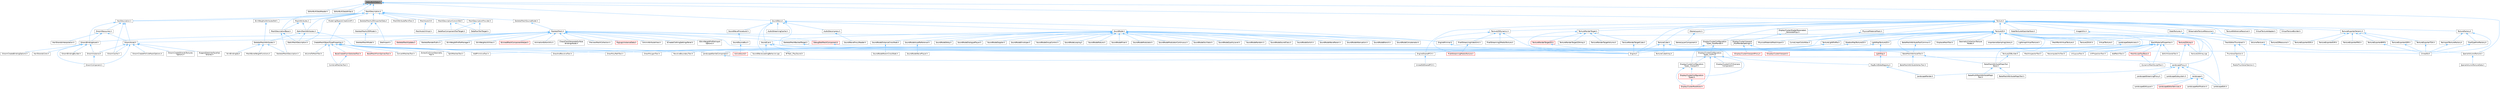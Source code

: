 digraph "EditorBulkData.h"
{
 // INTERACTIVE_SVG=YES
 // LATEX_PDF_SIZE
  bgcolor="transparent";
  edge [fontname=Helvetica,fontsize=10,labelfontname=Helvetica,labelfontsize=10];
  node [fontname=Helvetica,fontsize=10,shape=box,height=0.2,width=0.4];
  Node1 [id="Node000001",label="EditorBulkData.h",height=0.2,width=0.4,color="gray40", fillcolor="grey60", style="filled", fontcolor="black",tooltip=" "];
  Node1 -> Node2 [id="edge1_Node000001_Node000002",dir="back",color="steelblue1",style="solid",tooltip=" "];
  Node2 [id="Node000002",label="EditorBulkDataReader.h",height=0.2,width=0.4,color="grey40", fillcolor="white", style="filled",URL="$d0/d95/EditorBulkDataReader_8h.html",tooltip=" "];
  Node1 -> Node3 [id="edge2_Node000001_Node000003",dir="back",color="steelblue1",style="solid",tooltip=" "];
  Node3 [id="Node000003",label="EditorBulkDataWriter.h",height=0.2,width=0.4,color="grey40", fillcolor="white", style="filled",URL="$de/ddd/EditorBulkDataWriter_8h.html",tooltip=" "];
  Node1 -> Node4 [id="edge3_Node000001_Node000004",dir="back",color="steelblue1",style="solid",tooltip=" "];
  Node4 [id="Node000004",label="HairDescription.h",height=0.2,width=0.4,color="grey40", fillcolor="white", style="filled",URL="$df/d27/HairDescription_8h.html",tooltip=" "];
  Node4 -> Node5 [id="edge4_Node000004_Node000005",dir="back",color="steelblue1",style="solid",tooltip=" "];
  Node5 [id="Node000005",label="GroomAsset.h",height=0.2,width=0.4,color="grey40", fillcolor="white", style="filled",URL="$d8/df1/GroomAsset_8h.html",tooltip=" "];
  Node5 -> Node6 [id="edge5_Node000005_Node000006",dir="back",color="steelblue1",style="solid",tooltip=" "];
  Node6 [id="Node000006",label="GroomCache.h",height=0.2,width=0.4,color="grey40", fillcolor="white", style="filled",URL="$d7/d6e/GroomCache_8h.html",tooltip=" "];
  Node5 -> Node7 [id="edge6_Node000005_Node000007",dir="back",color="steelblue1",style="solid",tooltip=" "];
  Node7 [id="Node000007",label="GroomComponent.h",height=0.2,width=0.4,color="grey40", fillcolor="white", style="filled",URL="$de/d2e/GroomComponent_8h.html",tooltip=" "];
  Node5 -> Node8 [id="edge7_Node000005_Node000008",dir="back",color="steelblue1",style="solid",tooltip=" "];
  Node8 [id="Node000008",label="GroomCreateFollicleMaskOptions.h",height=0.2,width=0.4,color="grey40", fillcolor="white", style="filled",URL="$d7/d8b/GroomCreateFollicleMaskOptions_8h.html",tooltip=" "];
  Node5 -> Node9 [id="edge8_Node000005_Node000009",dir="back",color="steelblue1",style="solid",tooltip=" "];
  Node9 [id="Node000009",label="GroomCreateStrandsTextures\lOptions.h",height=0.2,width=0.4,color="grey40", fillcolor="white", style="filled",URL="$da/dfc/GroomCreateStrandsTexturesOptions_8h.html",tooltip=" "];
  Node5 -> Node10 [id="edge9_Node000005_Node000010",dir="back",color="steelblue1",style="solid",tooltip=" "];
  Node10 [id="Node000010",label="GroomInstance.h",height=0.2,width=0.4,color="grey40", fillcolor="white", style="filled",URL="$dd/d47/GroomInstance_8h.html",tooltip=" "];
  Node10 -> Node7 [id="edge10_Node000010_Node000007",dir="back",color="steelblue1",style="solid",tooltip=" "];
  Node5 -> Node11 [id="edge11_Node000005_Node000011",dir="back",color="steelblue1",style="solid",tooltip=" "];
  Node11 [id="Node000011",label="NiagaraDataInterfaceHair\lStrands.h",height=0.2,width=0.4,color="grey40", fillcolor="white", style="filled",URL="$da/dd2/NiagaraDataInterfaceHairStrands_8h.html",tooltip=" "];
  Node4 -> Node12 [id="edge12_Node000004_Node000012",dir="back",color="steelblue1",style="solid",tooltip=" "];
  Node12 [id="Node000012",label="GroomBindingAsset.h",height=0.2,width=0.4,color="grey40", fillcolor="white", style="filled",URL="$de/d26/GroomBindingAsset_8h.html",tooltip=" "];
  Node12 -> Node13 [id="edge13_Node000012_Node000013",dir="back",color="steelblue1",style="solid",tooltip=" "];
  Node13 [id="Node000013",label="GroomBindingBuilder.h",height=0.2,width=0.4,color="grey40", fillcolor="white", style="filled",URL="$d2/d2f/GroomBindingBuilder_8h.html",tooltip=" "];
  Node12 -> Node7 [id="edge14_Node000012_Node000007",dir="back",color="steelblue1",style="solid",tooltip=" "];
  Node12 -> Node14 [id="edge15_Node000012_Node000014",dir="back",color="steelblue1",style="solid",tooltip=" "];
  Node14 [id="Node000014",label="GroomCreateBindingOptions.h",height=0.2,width=0.4,color="grey40", fillcolor="white", style="filled",URL="$d5/dba/GroomCreateBindingOptions_8h.html",tooltip=" "];
  Node12 -> Node10 [id="edge16_Node000012_Node000010",dir="back",color="steelblue1",style="solid",tooltip=" "];
  Node12 -> Node15 [id="edge17_Node000012_Node000015",dir="back",color="steelblue1",style="solid",tooltip=" "];
  Node15 [id="Node000015",label="HairStrandsCore.h",height=0.2,width=0.4,color="grey40", fillcolor="white", style="filled",URL="$d7/def/HairStrandsCore_8h.html",tooltip=" "];
  Node4 -> Node6 [id="edge18_Node000004_Node000006",dir="back",color="steelblue1",style="solid",tooltip=" "];
  Node4 -> Node16 [id="edge19_Node000004_Node000016",dir="back",color="steelblue1",style="solid",tooltip=" "];
  Node16 [id="Node000016",label="GroomResources.h",height=0.2,width=0.4,color="grey40", fillcolor="white", style="filled",URL="$d0/d70/GroomResources_8h.html",tooltip=" "];
  Node16 -> Node5 [id="edge20_Node000016_Node000005",dir="back",color="steelblue1",style="solid",tooltip=" "];
  Node16 -> Node12 [id="edge21_Node000016_Node000012",dir="back",color="steelblue1",style="solid",tooltip=" "];
  Node16 -> Node17 [id="edge22_Node000016_Node000017",dir="back",color="steelblue1",style="solid",tooltip=" "];
  Node17 [id="Node000017",label="HairStrandsInterpolation.h",height=0.2,width=0.4,color="grey40", fillcolor="white", style="filled",URL="$de/dab/HairStrandsInterpolation_8h.html",tooltip=" "];
  Node1 -> Node18 [id="edge23_Node000001_Node000018",dir="back",color="steelblue1",style="solid",tooltip=" "];
  Node18 [id="Node000018",label="MeshDescription.h",height=0.2,width=0.4,color="grey40", fillcolor="white", style="filled",URL="$d5/d91/MeshDescription_8h.html",tooltip=" "];
  Node18 -> Node4 [id="edge24_Node000018_Node000004",dir="back",color="steelblue1",style="solid",tooltip=" "];
  Node18 -> Node19 [id="edge25_Node000018_Node000019",dir="back",color="steelblue1",style="solid",tooltip=" "];
  Node19 [id="Node000019",label="MeshAttributePaintTool.h",height=0.2,width=0.4,color="grey40", fillcolor="white", style="filled",URL="$d3/d29/MeshAttributePaintTool_8h.html",tooltip=" "];
  Node18 -> Node20 [id="edge26_Node000018_Node000020",dir="back",color="steelblue1",style="solid",tooltip=" "];
  Node20 [id="Node000020",label="MeshAttributes.h",height=0.2,width=0.4,color="grey40", fillcolor="white", style="filled",URL="$d8/d64/MeshAttributes_8h.html",tooltip=" "];
  Node20 -> Node21 [id="edge27_Node000020_Node000021",dir="back",color="steelblue1",style="solid",tooltip=" "];
  Node21 [id="Node000021",label="MeshDescriptionBase.h",height=0.2,width=0.4,color="grey40", fillcolor="white", style="filled",URL="$d3/d3c/MeshDescriptionBase_8h.html",tooltip=" "];
  Node21 -> Node22 [id="edge28_Node000021_Node000022",dir="back",color="steelblue1",style="solid",tooltip=" "];
  Node22 [id="Node000022",label="SkeletalMeshDescription.h",height=0.2,width=0.4,color="grey40", fillcolor="white", style="filled",URL="$d3/d6a/SkeletalMeshDescription_8h.html",tooltip=" "];
  Node21 -> Node23 [id="edge29_Node000021_Node000023",dir="back",color="steelblue1",style="solid",tooltip=" "];
  Node23 [id="Node000023",label="StaticMeshDescription.h",height=0.2,width=0.4,color="grey40", fillcolor="white", style="filled",URL="$d5/d71/StaticMeshDescription_8h.html",tooltip=" "];
  Node20 -> Node24 [id="edge30_Node000020_Node000024",dir="back",color="steelblue1",style="solid",tooltip=" "];
  Node24 [id="Node000024",label="StaticMeshAttributes.h",height=0.2,width=0.4,color="grey40", fillcolor="white", style="filled",URL="$dd/db4/StaticMeshAttributes_8h.html",tooltip=" "];
  Node24 -> Node25 [id="edge31_Node000024_Node000025",dir="back",color="steelblue1",style="solid",tooltip=" "];
  Node25 [id="Node000025",label="LandscapeNaniteComponent.h",height=0.2,width=0.4,color="grey40", fillcolor="white", style="filled",URL="$d0/de5/LandscapeNaniteComponent_8h.html",tooltip=" "];
  Node25 -> Node26 [id="edge32_Node000025_Node000026",dir="back",color="steelblue1",style="solid",tooltip=" "];
  Node26 [id="Node000026",label="LandscapeProxy.h",height=0.2,width=0.4,color="grey40", fillcolor="white", style="filled",URL="$db/dae/LandscapeProxy_8h.html",tooltip=" "];
  Node26 -> Node27 [id="edge33_Node000026_Node000027",dir="back",color="steelblue1",style="solid",tooltip=" "];
  Node27 [id="Node000027",label="Landscape.h",height=0.2,width=0.4,color="grey40", fillcolor="white", style="filled",URL="$d5/dd6/Landscape_8h.html",tooltip=" "];
  Node27 -> Node28 [id="edge34_Node000027_Node000028",dir="back",color="steelblue1",style="solid",tooltip=" "];
  Node28 [id="Node000028",label="LandscapeEdit.h",height=0.2,width=0.4,color="grey40", fillcolor="white", style="filled",URL="$df/d61/LandscapeEdit_8h.html",tooltip=" "];
  Node27 -> Node29 [id="edge35_Node000027_Node000029",dir="back",color="steelblue1",style="solid",tooltip=" "];
  Node29 [id="Node000029",label="LandscapeEditLayer.h",height=0.2,width=0.4,color="grey40", fillcolor="white", style="filled",URL="$d2/d34/LandscapeEditLayer_8h.html",tooltip=" "];
  Node27 -> Node30 [id="edge36_Node000027_Node000030",dir="back",color="steelblue1",style="solid",tooltip=" "];
  Node30 [id="Node000030",label="LandscapeEditorServices.h",height=0.2,width=0.4,color="red", fillcolor="#FFF0F0", style="filled",URL="$d0/de9/LandscapeEditorServices_8h.html",tooltip=" "];
  Node27 -> Node32 [id="edge37_Node000027_Node000032",dir="back",color="steelblue1",style="solid",tooltip=" "];
  Node32 [id="Node000032",label="LandscapeNotification.h",height=0.2,width=0.4,color="grey40", fillcolor="white", style="filled",URL="$d7/de3/LandscapeNotification_8h.html",tooltip=" "];
  Node26 -> Node28 [id="edge38_Node000026_Node000028",dir="back",color="steelblue1",style="solid",tooltip=" "];
  Node26 -> Node33 [id="edge39_Node000026_Node000033",dir="back",color="steelblue1",style="solid",tooltip=" "];
  Node33 [id="Node000033",label="LandscapeRender.h",height=0.2,width=0.4,color="grey40", fillcolor="white", style="filled",URL="$df/d67/LandscapeRender_8h.html",tooltip=" "];
  Node26 -> Node34 [id="edge40_Node000026_Node000034",dir="back",color="steelblue1",style="solid",tooltip=" "];
  Node34 [id="Node000034",label="LandscapeStreamingProxy.h",height=0.2,width=0.4,color="grey40", fillcolor="white", style="filled",URL="$de/d5a/LandscapeStreamingProxy_8h.html",tooltip=" "];
  Node26 -> Node35 [id="edge41_Node000026_Node000035",dir="back",color="steelblue1",style="solid",tooltip=" "];
  Node35 [id="Node000035",label="LandscapeSubsystem.h",height=0.2,width=0.4,color="grey40", fillcolor="white", style="filled",URL="$d7/ddd/LandscapeSubsystem_8h.html",tooltip=" "];
  Node24 -> Node36 [id="edge42_Node000024_Node000036",dir="back",color="steelblue1",style="solid",tooltip=" "];
  Node36 [id="Node000036",label="SkeletalMeshAttributes.h",height=0.2,width=0.4,color="grey40", fillcolor="white", style="filled",URL="$df/d3f/SkeletalMeshAttributes_8h.html",tooltip=" "];
  Node36 -> Node37 [id="edge43_Node000036_Node000037",dir="back",color="steelblue1",style="solid",tooltip=" "];
  Node37 [id="Node000037",label="MeshBoneWeightFunctions.h",height=0.2,width=0.4,color="grey40", fillcolor="white", style="filled",URL="$db/df8/MeshBoneWeightFunctions_8h.html",tooltip=" "];
  Node36 -> Node22 [id="edge44_Node000036_Node000022",dir="back",color="steelblue1",style="solid",tooltip=" "];
  Node36 -> Node38 [id="edge45_Node000036_Node000038",dir="back",color="steelblue1",style="solid",tooltip=" "];
  Node38 [id="Node000038",label="SkinBindingOp.h",height=0.2,width=0.4,color="grey40", fillcolor="white", style="filled",URL="$d0/df0/SkinBindingOp_8h.html",tooltip=" "];
  Node24 -> Node23 [id="edge46_Node000024_Node000023",dir="back",color="steelblue1",style="solid",tooltip=" "];
  Node18 -> Node39 [id="edge47_Node000018_Node000039",dir="back",color="steelblue1",style="solid",tooltip=" "];
  Node39 [id="Node000039",label="MeshAutoUV.h",height=0.2,width=0.4,color="grey40", fillcolor="white", style="filled",URL="$d4/db4/MeshAutoUV_8h.html",tooltip=" "];
  Node39 -> Node40 [id="edge48_Node000039_Node000040",dir="back",color="steelblue1",style="solid",tooltip=" "];
  Node40 [id="Node000040",label="MeshAutoUVImpl.h",height=0.2,width=0.4,color="grey40", fillcolor="white", style="filled",URL="$d2/ddc/MeshAutoUVImpl_8h.html",tooltip=" "];
  Node18 -> Node21 [id="edge49_Node000018_Node000021",dir="back",color="steelblue1",style="solid",tooltip=" "];
  Node18 -> Node41 [id="edge50_Node000018_Node000041",dir="back",color="steelblue1",style="solid",tooltip=" "];
  Node41 [id="Node000041",label="MeshDescriptionCommitter.h",height=0.2,width=0.4,color="grey40", fillcolor="white", style="filled",URL="$d0/dae/MeshDescriptionCommitter_8h.html",tooltip=" "];
  Node41 -> Node42 [id="edge51_Node000041_Node000042",dir="back",color="steelblue1",style="solid",tooltip=" "];
  Node42 [id="Node000042",label="DataflowComponentToolTarget.h",height=0.2,width=0.4,color="grey40", fillcolor="white", style="filled",URL="$d4/de8/DataflowComponentToolTarget_8h.html",tooltip=" "];
  Node41 -> Node43 [id="edge52_Node000041_Node000043",dir="back",color="steelblue1",style="solid",tooltip=" "];
  Node43 [id="Node000043",label="DataflowToolTarget.h",height=0.2,width=0.4,color="grey40", fillcolor="white", style="filled",URL="$d3/dd6/DataflowToolTarget_8h.html",tooltip=" "];
  Node18 -> Node44 [id="edge53_Node000018_Node000044",dir="back",color="steelblue1",style="solid",tooltip=" "];
  Node44 [id="Node000044",label="MeshDescriptionProvider.h",height=0.2,width=0.4,color="grey40", fillcolor="white", style="filled",URL="$da/db2/MeshDescriptionProvider_8h.html",tooltip=" "];
  Node44 -> Node42 [id="edge54_Node000044_Node000042",dir="back",color="steelblue1",style="solid",tooltip=" "];
  Node44 -> Node43 [id="edge55_Node000044_Node000043",dir="back",color="steelblue1",style="solid",tooltip=" "];
  Node18 -> Node45 [id="edge56_Node000018_Node000045",dir="back",color="steelblue1",style="solid",tooltip=" "];
  Node45 [id="Node000045",label="ModelingObjectsCreationAPI.h",height=0.2,width=0.4,color="grey40", fillcolor="white", style="filled",URL="$df/d4c/ModelingObjectsCreationAPI_8h.html",tooltip=" "];
  Node45 -> Node46 [id="edge57_Node000045_Node000046",dir="back",color="steelblue1",style="solid",tooltip=" "];
  Node46 [id="Node000046",label="CreateMeshObjectTypeProperties.h",height=0.2,width=0.4,color="grey40", fillcolor="white", style="filled",URL="$d9/d04/CreateMeshObjectTypeProperties_8h.html",tooltip=" "];
  Node46 -> Node47 [id="edge58_Node000046_Node000047",dir="back",color="steelblue1",style="solid",tooltip=" "];
  Node47 [id="Node000047",label="AddPrimitiveTool.h",height=0.2,width=0.4,color="grey40", fillcolor="white", style="filled",URL="$d5/dbf/AddPrimitiveTool_8h.html",tooltip=" "];
  Node46 -> Node48 [id="edge59_Node000046_Node000048",dir="back",color="steelblue1",style="solid",tooltip=" "];
  Node48 [id="Node000048",label="BaseCreateFromSelectedTool.h",height=0.2,width=0.4,color="red", fillcolor="#FFF0F0", style="filled",URL="$de/dc7/BaseCreateFromSelectedTool_8h.html",tooltip=" "];
  Node48 -> Node54 [id="edge60_Node000048_Node000054",dir="back",color="steelblue1",style="solid",tooltip=" "];
  Node54 [id="Node000054",label="CombineMeshesTool.h",height=0.2,width=0.4,color="grey40", fillcolor="white", style="filled",URL="$dd/da3/CombineMeshesTool_8h.html",tooltip=" "];
  Node46 -> Node57 [id="edge61_Node000046_Node000057",dir="back",color="steelblue1",style="solid",tooltip=" "];
  Node57 [id="Node000057",label="BaseMeshFromSplinesTool.h",height=0.2,width=0.4,color="red", fillcolor="#FFF0F0", style="filled",URL="$da/d31/BaseMeshFromSplinesTool_8h.html",tooltip=" "];
  Node46 -> Node54 [id="edge62_Node000046_Node000054",dir="back",color="steelblue1",style="solid",tooltip=" "];
  Node46 -> Node60 [id="edge63_Node000046_Node000060",dir="back",color="steelblue1",style="solid",tooltip=" "];
  Node60 [id="Node000060",label="ConvertMeshesTool.h",height=0.2,width=0.4,color="grey40", fillcolor="white", style="filled",URL="$dc/d47/ConvertMeshesTool_8h.html",tooltip=" "];
  Node46 -> Node61 [id="edge64_Node000046_Node000061",dir="back",color="steelblue1",style="solid",tooltip=" "];
  Node61 [id="Node000061",label="DrawAndRevolveTool.h",height=0.2,width=0.4,color="grey40", fillcolor="white", style="filled",URL="$d8/d06/DrawAndRevolveTool_8h.html",tooltip=" "];
  Node46 -> Node62 [id="edge65_Node000046_Node000062",dir="back",color="steelblue1",style="solid",tooltip=" "];
  Node62 [id="Node000062",label="DrawPolyPathTool.h",height=0.2,width=0.4,color="grey40", fillcolor="white", style="filled",URL="$dc/d3e/DrawPolyPathTool_8h.html",tooltip=" "];
  Node46 -> Node63 [id="edge66_Node000046_Node000063",dir="back",color="steelblue1",style="solid",tooltip=" "];
  Node63 [id="Node000063",label="DrawPolygonTool.h",height=0.2,width=0.4,color="grey40", fillcolor="white", style="filled",URL="$d0/d15/DrawPolygonTool_8h.html",tooltip=" "];
  Node46 -> Node64 [id="edge67_Node000046_Node000064",dir="back",color="steelblue1",style="solid",tooltip=" "];
  Node64 [id="Node000064",label="ExtractCollisionGeometry\lTool.h",height=0.2,width=0.4,color="grey40", fillcolor="white", style="filled",URL="$d6/dbd/ExtractCollisionGeometryTool_8h.html",tooltip=" "];
  Node46 -> Node65 [id="edge68_Node000046_Node000065",dir="back",color="steelblue1",style="solid",tooltip=" "];
  Node65 [id="Node000065",label="RevolveBoundaryTool.h",height=0.2,width=0.4,color="grey40", fillcolor="white", style="filled",URL="$da/dce/RevolveBoundaryTool_8h.html",tooltip=" "];
  Node46 -> Node66 [id="edge69_Node000046_Node000066",dir="back",color="steelblue1",style="solid",tooltip=" "];
  Node66 [id="Node000066",label="SplitMeshesTool.h",height=0.2,width=0.4,color="grey40", fillcolor="white", style="filled",URL="$dc/d7f/SplitMeshesTool_8h.html",tooltip=" "];
  Node46 -> Node67 [id="edge70_Node000046_Node000067",dir="back",color="steelblue1",style="solid",tooltip=" "];
  Node67 [id="Node000067",label="VolumeToMeshTool.h",height=0.2,width=0.4,color="grey40", fillcolor="white", style="filled",URL="$de/d64/VolumeToMeshTool_8h.html",tooltip=" "];
  Node18 -> Node68 [id="edge71_Node000018_Node000068",dir="back",color="steelblue1",style="solid",tooltip=" "];
  Node68 [id="Node000068",label="SkeletalMeshLODImporterData.h",height=0.2,width=0.4,color="grey40", fillcolor="white", style="filled",URL="$de/dc6/SkeletalMeshLODImporterData_8h.html",tooltip=" "];
  Node68 -> Node69 [id="edge72_Node000068_Node000069",dir="back",color="steelblue1",style="solid",tooltip=" "];
  Node69 [id="Node000069",label="SkelImport.h",height=0.2,width=0.4,color="grey40", fillcolor="white", style="filled",URL="$d2/d8b/SkelImport_8h.html",tooltip=" "];
  Node68 -> Node70 [id="edge73_Node000068_Node000070",dir="back",color="steelblue1",style="solid",tooltip=" "];
  Node70 [id="Node000070",label="SkeletalMeshLODModel.h",height=0.2,width=0.4,color="grey40", fillcolor="white", style="filled",URL="$d2/d34/SkeletalMeshLODModel_8h.html",tooltip=" "];
  Node70 -> Node71 [id="edge74_Node000070_Node000071",dir="back",color="steelblue1",style="solid",tooltip=" "];
  Node71 [id="Node000071",label="SkeletalMeshModel.h",height=0.2,width=0.4,color="grey40", fillcolor="white", style="filled",URL="$d1/d2c/SkeletalMeshModel_8h.html",tooltip=" "];
  Node18 -> Node72 [id="edge75_Node000018_Node000072",dir="back",color="steelblue1",style="solid",tooltip=" "];
  Node72 [id="Node000072",label="SkeletalMeshSourceModel.h",height=0.2,width=0.4,color="grey40", fillcolor="white", style="filled",URL="$d0/dc6/SkeletalMeshSourceModel_8h.html",tooltip=" "];
  Node72 -> Node73 [id="edge76_Node000072_Node000073",dir="back",color="steelblue1",style="solid",tooltip=" "];
  Node73 [id="Node000073",label="SkeletalMesh.h",height=0.2,width=0.4,color="grey40", fillcolor="white", style="filled",URL="$d6/de7/SkeletalMesh_8h.html",tooltip=" "];
  Node73 -> Node74 [id="edge77_Node000073_Node000074",dir="back",color="steelblue1",style="solid",tooltip=" "];
  Node74 [id="Node000074",label="AnimationEditorUtils.h",height=0.2,width=0.4,color="grey40", fillcolor="white", style="filled",URL="$df/d23/AnimationEditorUtils_8h.html",tooltip=" "];
  Node73 -> Node75 [id="edge78_Node000073_Node000075",dir="back",color="steelblue1",style="solid",tooltip=" "];
  Node75 [id="Node000075",label="ChaosFleshGenerateSurface\lBindingsNode.h",height=0.2,width=0.4,color="grey40", fillcolor="white", style="filled",URL="$db/dca/ChaosFleshGenerateSurfaceBindingsNode_8h.html",tooltip=" "];
  Node73 -> Node76 [id="edge79_Node000073_Node000076",dir="back",color="steelblue1",style="solid",tooltip=" "];
  Node76 [id="Node000076",label="DebugSkelMeshComponent.h",height=0.2,width=0.4,color="red", fillcolor="#FFF0F0", style="filled",URL="$d5/d33/DebugSkelMeshComponent_8h.html",tooltip=" "];
  Node76 -> Node79 [id="edge80_Node000076_Node000079",dir="back",color="steelblue1",style="solid",tooltip=" "];
  Node79 [id="Node000079",label="UnrealEd.h",height=0.2,width=0.4,color="grey40", fillcolor="white", style="filled",URL="$d2/d5f/UnrealEd_8h.html",tooltip=" "];
  Node73 -> Node80 [id="edge81_Node000073_Node000080",dir="back",color="steelblue1",style="solid",tooltip=" "];
  Node80 [id="Node000080",label="EngineMinimal.h",height=0.2,width=0.4,color="grey40", fillcolor="white", style="filled",URL="$d0/d2c/EngineMinimal_8h.html",tooltip=" "];
  Node80 -> Node81 [id="edge82_Node000080_Node000081",dir="back",color="steelblue1",style="solid",tooltip=" "];
  Node81 [id="Node000081",label="Engine.h",height=0.2,width=0.4,color="grey40", fillcolor="white", style="filled",URL="$d1/d34/Public_2Engine_8h.html",tooltip=" "];
  Node73 -> Node82 [id="edge83_Node000073_Node000082",dir="back",color="steelblue1",style="solid",tooltip=" "];
  Node82 [id="Node000082",label="EngineSharedPCH.h",height=0.2,width=0.4,color="grey40", fillcolor="white", style="filled",URL="$dc/dbb/EngineSharedPCH_8h.html",tooltip=" "];
  Node82 -> Node83 [id="edge84_Node000082_Node000083",dir="back",color="steelblue1",style="solid",tooltip=" "];
  Node83 [id="Node000083",label="UnrealEdSharedPCH.h",height=0.2,width=0.4,color="grey40", fillcolor="white", style="filled",URL="$d1/de6/UnrealEdSharedPCH_8h.html",tooltip=" "];
  Node73 -> Node5 [id="edge85_Node000073_Node000005",dir="back",color="steelblue1",style="solid",tooltip=" "];
  Node73 -> Node12 [id="edge86_Node000073_Node000012",dir="back",color="steelblue1",style="solid",tooltip=" "];
  Node73 -> Node84 [id="edge87_Node000073_Node000084",dir="back",color="steelblue1",style="solid",tooltip=" "];
  Node84 [id="Node000084",label="PreviewMeshCollection.h",height=0.2,width=0.4,color="grey40", fillcolor="white", style="filled",URL="$dc/d45/PreviewMeshCollection_8h.html",tooltip=" "];
  Node73 -> Node85 [id="edge88_Node000073_Node000085",dir="back",color="steelblue1",style="solid",tooltip=" "];
  Node85 [id="Node000085",label="RigLogicInstanceData.h",height=0.2,width=0.4,color="red", fillcolor="#FFF0F0", style="filled",URL="$d5/d38/RigLogicInstanceData_8h.html",tooltip=" "];
  Node73 -> Node89 [id="edge89_Node000073_Node000089",dir="back",color="steelblue1",style="solid",tooltip=" "];
  Node89 [id="Node000089",label="SAnimAttributeView.h",height=0.2,width=0.4,color="grey40", fillcolor="white", style="filled",URL="$df/d42/SAnimAttributeView_8h.html",tooltip=" "];
  Node73 -> Node90 [id="edge90_Node000073_Node000090",dir="back",color="steelblue1",style="solid",tooltip=" "];
  Node90 [id="Node000090",label="SCreateClothingSettingsPanel.h",height=0.2,width=0.4,color="grey40", fillcolor="white", style="filled",URL="$d1/d49/SCreateClothingSettingsPanel_8h.html",tooltip=" "];
  Node73 -> Node91 [id="edge91_Node000073_Node000091",dir="back",color="steelblue1",style="solid",tooltip=" "];
  Node91 [id="Node000091",label="SSkinWeightProfileImport\lOptions.h",height=0.2,width=0.4,color="grey40", fillcolor="white", style="filled",URL="$d9/d21/SSkinWeightProfileImportOptions_8h.html",tooltip=" "];
  Node73 -> Node69 [id="edge92_Node000073_Node000069",dir="back",color="steelblue1",style="solid",tooltip=" "];
  Node73 -> Node92 [id="edge93_Node000073_Node000092",dir="back",color="steelblue1",style="solid",tooltip=" "];
  Node92 [id="Node000092",label="SkeletalMeshBackedTarget.h",height=0.2,width=0.4,color="grey40", fillcolor="white", style="filled",URL="$d7/da8/SkeletalMeshBackedTarget_8h.html",tooltip=" "];
  Node92 -> Node93 [id="edge94_Node000092_Node000093",dir="back",color="steelblue1",style="solid",tooltip=" "];
  Node93 [id="Node000093",label="BakeMeshAttributeTool.h",height=0.2,width=0.4,color="grey40", fillcolor="white", style="filled",URL="$d0/d82/BakeMeshAttributeTool_8h.html",tooltip=" "];
  Node93 -> Node94 [id="edge95_Node000093_Node000094",dir="back",color="steelblue1",style="solid",tooltip=" "];
  Node94 [id="Node000094",label="BakeMeshAttributeMapsTool\lBase.h",height=0.2,width=0.4,color="grey40", fillcolor="white", style="filled",URL="$dc/d68/BakeMeshAttributeMapsToolBase_8h.html",tooltip=" "];
  Node94 -> Node95 [id="edge96_Node000094_Node000095",dir="back",color="steelblue1",style="solid",tooltip=" "];
  Node95 [id="Node000095",label="BakeMeshAttributeMapsTool.h",height=0.2,width=0.4,color="grey40", fillcolor="white", style="filled",URL="$d8/d14/BakeMeshAttributeMapsTool_8h.html",tooltip=" "];
  Node94 -> Node96 [id="edge97_Node000094_Node000096",dir="back",color="steelblue1",style="solid",tooltip=" "];
  Node96 [id="Node000096",label="BakeMultiMeshAttributeMaps\lTool.h",height=0.2,width=0.4,color="grey40", fillcolor="white", style="filled",URL="$d7/d65/BakeMultiMeshAttributeMapsTool_8h.html",tooltip=" "];
  Node93 -> Node97 [id="edge98_Node000093_Node000097",dir="back",color="steelblue1",style="solid",tooltip=" "];
  Node97 [id="Node000097",label="BakeMeshAttributeVertexTool.h",height=0.2,width=0.4,color="grey40", fillcolor="white", style="filled",URL="$d6/d76/BakeMeshAttributeVertexTool_8h.html",tooltip=" "];
  Node73 -> Node98 [id="edge99_Node000073_Node000098",dir="back",color="steelblue1",style="solid",tooltip=" "];
  Node98 [id="Node000098",label="SkeletalMeshUpdate.h",height=0.2,width=0.4,color="red", fillcolor="#FFF0F0", style="filled",URL="$df/d79/SkeletalMeshUpdate_8h.html",tooltip=" "];
  Node73 -> Node100 [id="edge100_Node000073_Node000100",dir="back",color="steelblue1",style="solid",tooltip=" "];
  Node100 [id="Node000100",label="SkeletalRenderPublic.h",height=0.2,width=0.4,color="grey40", fillcolor="white", style="filled",URL="$d5/d40/SkeletalRenderPublic_8h.html",tooltip=" "];
  Node73 -> Node101 [id="edge101_Node000073_Node000101",dir="back",color="steelblue1",style="solid",tooltip=" "];
  Node101 [id="Node000101",label="SkinWeightProfileManager.h",height=0.2,width=0.4,color="grey40", fillcolor="white", style="filled",URL="$d4/d83/SkinWeightProfileManager_8h.html",tooltip=" "];
  Node73 -> Node102 [id="edge102_Node000073_Node000102",dir="back",color="steelblue1",style="solid",tooltip=" "];
  Node102 [id="Node000102",label="SkinWeightsUtilities.h",height=0.2,width=0.4,color="grey40", fillcolor="white", style="filled",URL="$d1/d40/SkinWeightsUtilities_8h.html",tooltip=" "];
  Node73 -> Node103 [id="edge103_Node000073_Node000103",dir="back",color="steelblue1",style="solid",tooltip=" "];
  Node103 [id="Node000103",label="SkinnedMeshComponentHelper.h",height=0.2,width=0.4,color="red", fillcolor="#FFF0F0", style="filled",URL="$db/d81/SkinnedMeshComponentHelper_8h.html",tooltip=" "];
  Node18 -> Node105 [id="edge104_Node000018_Node000105",dir="back",color="steelblue1",style="solid",tooltip=" "];
  Node105 [id="Node000105",label="SkinWeightsAttributesRef.h",height=0.2,width=0.4,color="grey40", fillcolor="white", style="filled",URL="$d8/dc2/SkinWeightsAttributesRef_8h.html",tooltip=" "];
  Node105 -> Node36 [id="edge105_Node000105_Node000036",dir="back",color="steelblue1",style="solid",tooltip=" "];
  Node18 -> Node24 [id="edge106_Node000018_Node000024",dir="back",color="steelblue1",style="solid",tooltip=" "];
  Node18 -> Node23 [id="edge107_Node000018_Node000023",dir="back",color="steelblue1",style="solid",tooltip=" "];
  Node1 -> Node106 [id="edge108_Node000001_Node000106",dir="back",color="steelblue1",style="solid",tooltip=" "];
  Node106 [id="Node000106",label="SoundWave.h",height=0.2,width=0.4,color="grey40", fillcolor="white", style="filled",URL="$d3/d6d/SoundWave_8h.html",tooltip=" "];
  Node106 -> Node107 [id="edge109_Node000106_Node000107",dir="back",color="steelblue1",style="solid",tooltip=" "];
  Node107 [id="Node000107",label="AudioDecompress.h",height=0.2,width=0.4,color="grey40", fillcolor="white", style="filled",URL="$d9/dfd/AudioDecompress_8h.html",tooltip=" "];
  Node107 -> Node108 [id="edge110_Node000107_Node000108",dir="back",color="steelblue1",style="solid",tooltip=" "];
  Node108 [id="Node000108",label="SoundWaveProxyReader.h",height=0.2,width=0.4,color="grey40", fillcolor="white", style="filled",URL="$d1/d23/SoundWaveProxyReader_8h.html",tooltip=" "];
  Node106 -> Node109 [id="edge111_Node000106_Node000109",dir="back",color="steelblue1",style="solid",tooltip=" "];
  Node109 [id="Node000109",label="AudioStreamingCache.h",height=0.2,width=0.4,color="grey40", fillcolor="white", style="filled",URL="$d2/dc1/AudioStreamingCache_8h.html",tooltip=" "];
  Node106 -> Node80 [id="edge112_Node000106_Node000080",dir="back",color="steelblue1",style="solid",tooltip=" "];
  Node106 -> Node82 [id="edge113_Node000106_Node000082",dir="back",color="steelblue1",style="solid",tooltip=" "];
  Node106 -> Node110 [id="edge114_Node000106_Node000110",dir="back",color="steelblue1",style="solid",tooltip=" "];
  Node110 [id="Node000110",label="SoundCue.h",height=0.2,width=0.4,color="grey40", fillcolor="white", style="filled",URL="$d8/d0b/SoundCue_8h.html",tooltip=" "];
  Node110 -> Node111 [id="edge115_Node000110_Node000111",dir="back",color="steelblue1",style="solid",tooltip=" "];
  Node111 [id="Node000111",label="BTTask_PlaySound.h",height=0.2,width=0.4,color="grey40", fillcolor="white", style="filled",URL="$d8/d54/BTTask__PlaySound_8h.html",tooltip=" "];
  Node110 -> Node81 [id="edge116_Node000110_Node000081",dir="back",color="steelblue1",style="solid",tooltip=" "];
  Node110 -> Node112 [id="edge117_Node000110_Node000112",dir="back",color="steelblue1",style="solid",tooltip=" "];
  Node112 [id="Node000112",label="SoundWaveLoadingBehavior.cpp",height=0.2,width=0.4,color="grey40", fillcolor="white", style="filled",URL="$d7/d95/SoundWaveLoadingBehavior_8cpp.html",tooltip=" "];
  Node106 -> Node113 [id="edge118_Node000106_Node000113",dir="back",color="steelblue1",style="solid",tooltip=" "];
  Node113 [id="Node000113",label="SoundNode.h",height=0.2,width=0.4,color="grey40", fillcolor="white", style="filled",URL="$da/d8b/SoundNode_8h.html",tooltip=" "];
  Node113 -> Node110 [id="edge119_Node000113_Node000110",dir="back",color="steelblue1",style="solid",tooltip=" "];
  Node113 -> Node114 [id="edge120_Node000113_Node000114",dir="back",color="steelblue1",style="solid",tooltip=" "];
  Node114 [id="Node000114",label="SoundNodeAssetReferencer.h",height=0.2,width=0.4,color="grey40", fillcolor="white", style="filled",URL="$d8/d71/SoundNodeAssetReferencer_8h.html",tooltip=" "];
  Node114 -> Node115 [id="edge121_Node000114_Node000115",dir="back",color="steelblue1",style="solid",tooltip=" "];
  Node115 [id="Node000115",label="SoundNodeWavePlayer.h",height=0.2,width=0.4,color="grey40", fillcolor="white", style="filled",URL="$d4/da9/SoundNodeWavePlayer_8h.html",tooltip=" "];
  Node113 -> Node116 [id="edge122_Node000113_Node000116",dir="back",color="steelblue1",style="solid",tooltip=" "];
  Node116 [id="Node000116",label="SoundNodeAttenuation.h",height=0.2,width=0.4,color="grey40", fillcolor="white", style="filled",URL="$d0/d9d/SoundNodeAttenuation_8h.html",tooltip=" "];
  Node113 -> Node117 [id="edge123_Node000113_Node000117",dir="back",color="steelblue1",style="solid",tooltip=" "];
  Node117 [id="Node000117",label="SoundNodeBranch.h",height=0.2,width=0.4,color="grey40", fillcolor="white", style="filled",URL="$da/d79/SoundNodeBranch_8h.html",tooltip=" "];
  Node113 -> Node118 [id="edge124_Node000113_Node000118",dir="back",color="steelblue1",style="solid",tooltip=" "];
  Node118 [id="Node000118",label="SoundNodeConcatenator.h",height=0.2,width=0.4,color="grey40", fillcolor="white", style="filled",URL="$da/d65/SoundNodeConcatenator_8h.html",tooltip=" "];
  Node113 -> Node119 [id="edge125_Node000113_Node000119",dir="back",color="steelblue1",style="solid",tooltip=" "];
  Node119 [id="Node000119",label="SoundNodeDelay.h",height=0.2,width=0.4,color="grey40", fillcolor="white", style="filled",URL="$d2/d23/SoundNodeDelay_8h.html",tooltip=" "];
  Node113 -> Node120 [id="edge126_Node000113_Node000120",dir="back",color="steelblue1",style="solid",tooltip=" "];
  Node120 [id="Node000120",label="SoundNodeDialoguePlayer.h",height=0.2,width=0.4,color="grey40", fillcolor="white", style="filled",URL="$d5/dd3/SoundNodeDialoguePlayer_8h.html",tooltip=" "];
  Node113 -> Node121 [id="edge127_Node000113_Node000121",dir="back",color="steelblue1",style="solid",tooltip=" "];
  Node121 [id="Node000121",label="SoundNodeDistanceCrossFade.h",height=0.2,width=0.4,color="grey40", fillcolor="white", style="filled",URL="$df/da7/SoundNodeDistanceCrossFade_8h.html",tooltip=" "];
  Node121 -> Node122 [id="edge128_Node000121_Node000122",dir="back",color="steelblue1",style="solid",tooltip=" "];
  Node122 [id="Node000122",label="SoundNodeParamCrossFade.h",height=0.2,width=0.4,color="grey40", fillcolor="white", style="filled",URL="$d4/da0/SoundNodeParamCrossFade_8h.html",tooltip=" "];
  Node113 -> Node123 [id="edge129_Node000113_Node000123",dir="back",color="steelblue1",style="solid",tooltip=" "];
  Node123 [id="Node000123",label="SoundNodeDoppler.h",height=0.2,width=0.4,color="grey40", fillcolor="white", style="filled",URL="$d1/d51/SoundNodeDoppler_8h.html",tooltip=" "];
  Node113 -> Node124 [id="edge130_Node000113_Node000124",dir="back",color="steelblue1",style="solid",tooltip=" "];
  Node124 [id="Node000124",label="SoundNodeEnveloper.h",height=0.2,width=0.4,color="grey40", fillcolor="white", style="filled",URL="$d8/db7/SoundNodeEnveloper_8h.html",tooltip=" "];
  Node113 -> Node125 [id="edge131_Node000113_Node000125",dir="back",color="steelblue1",style="solid",tooltip=" "];
  Node125 [id="Node000125",label="SoundNodeGroupControl.h",height=0.2,width=0.4,color="grey40", fillcolor="white", style="filled",URL="$d6/db7/SoundNodeGroupControl_8h.html",tooltip=" "];
  Node113 -> Node126 [id="edge132_Node000113_Node000126",dir="back",color="steelblue1",style="solid",tooltip=" "];
  Node126 [id="Node000126",label="SoundNodeLooping.h",height=0.2,width=0.4,color="grey40", fillcolor="white", style="filled",URL="$d5/dcc/SoundNodeLooping_8h.html",tooltip=" "];
  Node113 -> Node127 [id="edge133_Node000113_Node000127",dir="back",color="steelblue1",style="solid",tooltip=" "];
  Node127 [id="Node000127",label="SoundNodeMature.h",height=0.2,width=0.4,color="grey40", fillcolor="white", style="filled",URL="$d0/d81/SoundNodeMature_8h.html",tooltip=" "];
  Node113 -> Node128 [id="edge134_Node000113_Node000128",dir="back",color="steelblue1",style="solid",tooltip=" "];
  Node128 [id="Node000128",label="SoundNodeMixer.h",height=0.2,width=0.4,color="grey40", fillcolor="white", style="filled",URL="$d5/d94/SoundNodeMixer_8h.html",tooltip=" "];
  Node113 -> Node129 [id="edge135_Node000113_Node000129",dir="back",color="steelblue1",style="solid",tooltip=" "];
  Node129 [id="Node000129",label="SoundNodeModulator.h",height=0.2,width=0.4,color="grey40", fillcolor="white", style="filled",URL="$d6/dab/SoundNodeModulator_8h.html",tooltip=" "];
  Node113 -> Node130 [id="edge136_Node000113_Node000130",dir="back",color="steelblue1",style="solid",tooltip=" "];
  Node130 [id="Node000130",label="SoundNodeModulatorContinuous.h",height=0.2,width=0.4,color="grey40", fillcolor="white", style="filled",URL="$d4/ddb/SoundNodeModulatorContinuous_8h.html",tooltip=" "];
  Node113 -> Node131 [id="edge137_Node000113_Node000131",dir="back",color="steelblue1",style="solid",tooltip=" "];
  Node131 [id="Node000131",label="SoundNodeOscillator.h",height=0.2,width=0.4,color="grey40", fillcolor="white", style="filled",URL="$d4/d80/SoundNodeOscillator_8h.html",tooltip=" "];
  Node113 -> Node132 [id="edge138_Node000113_Node000132",dir="back",color="steelblue1",style="solid",tooltip=" "];
  Node132 [id="Node000132",label="SoundNodeQualityLevel.h",height=0.2,width=0.4,color="grey40", fillcolor="white", style="filled",URL="$db/d51/SoundNodeQualityLevel_8h.html",tooltip=" "];
  Node113 -> Node133 [id="edge139_Node000113_Node000133",dir="back",color="steelblue1",style="solid",tooltip=" "];
  Node133 [id="Node000133",label="SoundNodeRandom.h",height=0.2,width=0.4,color="grey40", fillcolor="white", style="filled",URL="$da/d39/SoundNodeRandom_8h.html",tooltip=" "];
  Node113 -> Node134 [id="edge140_Node000113_Node000134",dir="back",color="steelblue1",style="solid",tooltip=" "];
  Node134 [id="Node000134",label="SoundNodeSoundClass.h",height=0.2,width=0.4,color="grey40", fillcolor="white", style="filled",URL="$d8/dd0/SoundNodeSoundClass_8h.html",tooltip=" "];
  Node113 -> Node135 [id="edge141_Node000113_Node000135",dir="back",color="steelblue1",style="solid",tooltip=" "];
  Node135 [id="Node000135",label="SoundNodeSwitch.h",height=0.2,width=0.4,color="grey40", fillcolor="white", style="filled",URL="$d2/de4/SoundNodeSwitch_8h.html",tooltip=" "];
  Node113 -> Node136 [id="edge142_Node000113_Node000136",dir="back",color="steelblue1",style="solid",tooltip=" "];
  Node136 [id="Node000136",label="SoundNodeWaveParam.h",height=0.2,width=0.4,color="grey40", fillcolor="white", style="filled",URL="$d4/d82/SoundNodeWaveParam_8h.html",tooltip=" "];
  Node106 -> Node112 [id="edge143_Node000106_Node000112",dir="back",color="steelblue1",style="solid",tooltip=" "];
  Node106 -> Node137 [id="edge144_Node000106_Node000137",dir="back",color="steelblue1",style="solid",tooltip=" "];
  Node137 [id="Node000137",label="SoundWaveProcedural.h",height=0.2,width=0.4,color="grey40", fillcolor="white", style="filled",URL="$d8/d4f/SoundWaveProcedural_8h.html",tooltip=" "];
  Node137 -> Node138 [id="edge145_Node000137_Node000138",dir="back",color="steelblue1",style="solid",tooltip=" "];
  Node138 [id="Node000138",label="SoundSourceBus.h",height=0.2,width=0.4,color="grey40", fillcolor="white", style="filled",URL="$d3/d51/SoundSourceBus_8h.html",tooltip=" "];
  Node138 -> Node139 [id="edge146_Node000138_Node000139",dir="back",color="steelblue1",style="solid",tooltip=" "];
  Node139 [id="Node000139",label="ActiveSound.h",height=0.2,width=0.4,color="red", fillcolor="#FFF0F0", style="filled",URL="$dc/d95/ActiveSound_8h.html",tooltip=" "];
  Node1 -> Node144 [id="edge147_Node000001_Node000144",dir="back",color="steelblue1",style="solid",tooltip=" "];
  Node144 [id="Node000144",label="SparseVolumeTexture.h",height=0.2,width=0.4,color="grey40", fillcolor="white", style="filled",URL="$d4/df8/SparseVolumeTexture_8h.html",tooltip=" "];
  Node144 -> Node145 [id="edge148_Node000144_Node000145",dir="back",color="steelblue1",style="solid",tooltip=" "];
  Node145 [id="Node000145",label="SparseVolumeTextureData.h",height=0.2,width=0.4,color="grey40", fillcolor="white", style="filled",URL="$db/dcc/SparseVolumeTextureData_8h.html",tooltip=" "];
  Node1 -> Node146 [id="edge149_Node000001_Node000146",dir="back",color="steelblue1",style="solid",tooltip=" "];
  Node146 [id="Node000146",label="Texture.h",height=0.2,width=0.4,color="grey40", fillcolor="white", style="filled",URL="$d9/dbf/Texture_8h.html",tooltip=" "];
  Node146 -> Node147 [id="edge150_Node000146_Node000147",dir="back",color="steelblue1",style="solid",tooltip=" "];
  Node147 [id="Node000147",label="CurveLinearColorAtlas.h",height=0.2,width=0.4,color="grey40", fillcolor="white", style="filled",URL="$dd/d63/CurveLinearColorAtlas_8h.html",tooltip=" "];
  Node146 -> Node148 [id="edge151_Node000146_Node000148",dir="back",color="steelblue1",style="solid",tooltip=" "];
  Node148 [id="Node000148",label="DisplayClusterConfiguration\lTypes_PostRender.h",height=0.2,width=0.4,color="grey40", fillcolor="white", style="filled",URL="$d1/d0d/DisplayClusterConfigurationTypes__PostRender_8h.html",tooltip=" "];
  Node148 -> Node149 [id="edge152_Node000148_Node000149",dir="back",color="steelblue1",style="solid",tooltip=" "];
  Node149 [id="Node000149",label="DisplayClusterConfiguration\lTypes_ICVFX.h",height=0.2,width=0.4,color="grey40", fillcolor="white", style="filled",URL="$d3/dc4/DisplayClusterConfigurationTypes__ICVFX_8h.html",tooltip=" "];
  Node149 -> Node150 [id="edge153_Node000149_Node000150",dir="back",color="steelblue1",style="solid",tooltip=" "];
  Node150 [id="Node000150",label="DisplayClusterConfiguration\lTypes.h",height=0.2,width=0.4,color="red", fillcolor="#FFF0F0", style="filled",URL="$d5/dc6/DisplayClusterConfigurationTypes_8h.html",tooltip=" "];
  Node150 -> Node155 [id="edge154_Node000150_Node000155",dir="back",color="steelblue1",style="solid",tooltip=" "];
  Node155 [id="Node000155",label="DisplayClusterRootActor.h",height=0.2,width=0.4,color="red", fillcolor="#FFF0F0", style="filled",URL="$d0/d41/DisplayClusterRootActor_8h.html",tooltip=" "];
  Node149 -> Node160 [id="edge155_Node000149_Node000160",dir="back",color="steelblue1",style="solid",tooltip=" "];
  Node160 [id="Node000160",label="DisplayClusterConfiguration\lTypes_Viewport.h",height=0.2,width=0.4,color="grey40", fillcolor="white", style="filled",URL="$d1/d6b/DisplayClusterConfigurationTypes__Viewport_8h.html",tooltip=" "];
  Node160 -> Node150 [id="edge156_Node000160_Node000150",dir="back",color="steelblue1",style="solid",tooltip=" "];
  Node160 -> Node155 [id="edge157_Node000160_Node000155",dir="back",color="steelblue1",style="solid",tooltip=" "];
  Node149 -> Node161 [id="edge158_Node000149_Node000161",dir="back",color="steelblue1",style="solid",tooltip=" "];
  Node161 [id="Node000161",label="DisplayClusterICVFXCamera\lComponent.h",height=0.2,width=0.4,color="grey40", fillcolor="white", style="filled",URL="$d9/de0/DisplayClusterICVFXCameraComponent_8h.html",tooltip=" "];
  Node149 -> Node155 [id="edge159_Node000149_Node000155",dir="back",color="steelblue1",style="solid",tooltip=" "];
  Node148 -> Node160 [id="edge160_Node000148_Node000160",dir="back",color="steelblue1",style="solid",tooltip=" "];
  Node146 -> Node162 [id="edge161_Node000146_Node000162",dir="back",color="steelblue1",style="solid",tooltip=" "];
  Node162 [id="Node000162",label="DisplayClusterShaderParameters\l_GenerateMips.h",height=0.2,width=0.4,color="grey40", fillcolor="white", style="filled",URL="$dc/dec/DisplayClusterShaderParameters__GenerateMips_8h.html",tooltip=" "];
  Node162 -> Node163 [id="edge162_Node000162_Node000163",dir="back",color="steelblue1",style="solid",tooltip=" "];
  Node163 [id="Node000163",label="DisplayClusterViewport\l_PostRenderSettings.h",height=0.2,width=0.4,color="grey40", fillcolor="white", style="filled",URL="$df/dfc/DisplayClusterViewport__PostRenderSettings_8h.html",tooltip=" "];
  Node163 -> Node164 [id="edge163_Node000163_Node000164",dir="back",color="steelblue1",style="solid",tooltip=" "];
  Node164 [id="Node000164",label="IDisplayClusterViewport.h",height=0.2,width=0.4,color="red", fillcolor="#FFF0F0", style="filled",URL="$dc/d64/IDisplayClusterViewport_8h.html",tooltip=" "];
  Node163 -> Node167 [id="edge164_Node000163_Node000167",dir="back",color="steelblue1",style="solid",tooltip=" "];
  Node167 [id="Node000167",label="IDisplayClusterViewportProxy.h",height=0.2,width=0.4,color="red", fillcolor="#FFF0F0", style="filled",URL="$df/dfd/IDisplayClusterViewportProxy_8h.html",tooltip=" "];
  Node146 -> Node81 [id="edge165_Node000146_Node000081",dir="back",color="steelblue1",style="solid",tooltip=" "];
  Node146 -> Node82 [id="edge166_Node000146_Node000082",dir="back",color="steelblue1",style="solid",tooltip=" "];
  Node146 -> Node169 [id="edge167_Node000146_Node000169",dir="back",color="steelblue1",style="solid",tooltip=" "];
  Node169 [id="Node000169",label="IStereoLayers.h",height=0.2,width=0.4,color="grey40", fillcolor="white", style="filled",URL="$dd/d40/IStereoLayers_8h.html",tooltip=" "];
  Node169 -> Node170 [id="edge168_Node000169_Node000170",dir="back",color="steelblue1",style="solid",tooltip=" "];
  Node170 [id="Node000170",label="StereoLayerComponent.h",height=0.2,width=0.4,color="grey40", fillcolor="white", style="filled",URL="$db/d10/StereoLayerComponent_8h.html",tooltip=" "];
  Node146 -> Node171 [id="edge169_Node000146_Node000171",dir="back",color="steelblue1",style="solid",tooltip=" "];
  Node171 [id="Node000171",label="ImageUtils.h",height=0.2,width=0.4,color="grey40", fillcolor="white", style="filled",URL="$d7/dc9/ImageUtils_8h.html",tooltip=" "];
  Node171 -> Node172 [id="edge170_Node000171_Node000172",dir="back",color="steelblue1",style="solid",tooltip=" "];
  Node172 [id="Node000172",label="Texture2DArray.cpp",height=0.2,width=0.4,color="grey40", fillcolor="white", style="filled",URL="$d7/d13/Texture2DArray_8cpp.html",tooltip=" "];
  Node146 -> Node26 [id="edge171_Node000146_Node000026",dir="back",color="steelblue1",style="solid",tooltip=" "];
  Node146 -> Node173 [id="edge172_Node000146_Node000173",dir="back",color="steelblue1",style="solid",tooltip=" "];
  Node173 [id="Node000173",label="PhysicalMaterialMask.h",height=0.2,width=0.4,color="grey40", fillcolor="white", style="filled",URL="$da/df8/PhysicalMaterialMask_8h.html",tooltip=" "];
  Node173 -> Node174 [id="edge173_Node000173_Node000174",dir="back",color="steelblue1",style="solid",tooltip=" "];
  Node174 [id="Node000174",label="PhysicalMaterialMaskImport.h",height=0.2,width=0.4,color="grey40", fillcolor="white", style="filled",URL="$d8/de7/PhysicalMaterialMaskImport_8h.html",tooltip=" "];
  Node146 -> Node175 [id="edge174_Node000146_Node000175",dir="back",color="steelblue1",style="solid",tooltip=" "];
  Node175 [id="Node000175",label="SlateTextureAtlasInterface.h",height=0.2,width=0.4,color="grey40", fillcolor="white", style="filled",URL="$d0/d3a/SlateTextureAtlasInterface_8h.html",tooltip=" "];
  Node146 -> Node176 [id="edge175_Node000146_Node000176",dir="back",color="steelblue1",style="solid",tooltip=" "];
  Node176 [id="Node000176",label="SlateTextures.h",height=0.2,width=0.4,color="grey40", fillcolor="white", style="filled",URL="$df/d06/SlateTextures_8h.html",tooltip=" "];
  Node176 -> Node177 [id="edge176_Node000176_Node000177",dir="back",color="steelblue1",style="solid",tooltip=" "];
  Node177 [id="Node000177",label="TrackEditorThumbnail.h",height=0.2,width=0.4,color="grey40", fillcolor="white", style="filled",URL="$d6/d44/TrackEditorThumbnail_8h.html",tooltip=" "];
  Node177 -> Node178 [id="edge177_Node000177_Node000178",dir="back",color="steelblue1",style="solid",tooltip=" "];
  Node178 [id="Node000178",label="MediaThumbnailSection.h",height=0.2,width=0.4,color="grey40", fillcolor="white", style="filled",URL="$d8/dfe/MediaThumbnailSection_8h.html",tooltip=" "];
  Node177 -> Node179 [id="edge178_Node000177_Node000179",dir="back",color="steelblue1",style="solid",tooltip=" "];
  Node179 [id="Node000179",label="ThumbnailSection.h",height=0.2,width=0.4,color="grey40", fillcolor="white", style="filled",URL="$de/daf/ThumbnailSection_8h.html",tooltip=" "];
  Node179 -> Node178 [id="edge179_Node000179_Node000178",dir="back",color="steelblue1",style="solid",tooltip=" "];
  Node146 -> Node180 [id="edge180_Node000146_Node000180",dir="back",color="steelblue1",style="solid",tooltip=" "];
  Node180 [id="Node000180",label="StreamableTextureResource.h",height=0.2,width=0.4,color="grey40", fillcolor="white", style="filled",URL="$dd/d72/StreamableTextureResource_8h.html",tooltip=" "];
  Node180 -> Node181 [id="edge181_Node000180_Node000181",dir="back",color="steelblue1",style="solid",tooltip=" "];
  Node181 [id="Node000181",label="Texture2DResource.h",height=0.2,width=0.4,color="grey40", fillcolor="white", style="filled",URL="$d1/df7/Texture2DResource_8h.html",tooltip=" "];
  Node146 -> Node182 [id="edge182_Node000146_Node000182",dir="back",color="steelblue1",style="solid",tooltip=" "];
  Node182 [id="Node000182",label="Texture2D.h",height=0.2,width=0.4,color="grey40", fillcolor="white", style="filled",URL="$d5/d6f/Texture2D_8h.html",tooltip=" "];
  Node182 -> Node94 [id="edge183_Node000182_Node000094",dir="back",color="steelblue1",style="solid",tooltip=" "];
  Node182 -> Node93 [id="edge184_Node000182_Node000093",dir="back",color="steelblue1",style="solid",tooltip=" "];
  Node182 -> Node183 [id="edge185_Node000182_Node000183",dir="back",color="steelblue1",style="solid",tooltip=" "];
  Node183 [id="Node000183",label="BakeMeshAttributeToolCommon.h",height=0.2,width=0.4,color="grey40", fillcolor="white", style="filled",URL="$d8/d75/BakeMeshAttributeToolCommon_8h.html",tooltip=" "];
  Node183 -> Node93 [id="edge186_Node000183_Node000093",dir="back",color="steelblue1",style="solid",tooltip=" "];
  Node182 -> Node147 [id="edge187_Node000182_Node000147",dir="back",color="steelblue1",style="solid",tooltip=" "];
  Node182 -> Node184 [id="edge188_Node000182_Node000184",dir="back",color="steelblue1",style="solid",tooltip=" "];
  Node184 [id="Node000184",label="DisplaceMeshTool.h",height=0.2,width=0.4,color="grey40", fillcolor="white", style="filled",URL="$da/d28/DisplaceMeshTool_8h.html",tooltip=" "];
  Node182 -> Node148 [id="edge189_Node000182_Node000148",dir="back",color="steelblue1",style="solid",tooltip=" "];
  Node182 -> Node80 [id="edge190_Node000182_Node000080",dir="back",color="steelblue1",style="solid",tooltip=" "];
  Node182 -> Node82 [id="edge191_Node000182_Node000082",dir="back",color="steelblue1",style="solid",tooltip=" "];
  Node182 -> Node185 [id="edge192_Node000182_Node000185",dir="back",color="steelblue1",style="solid",tooltip=" "];
  Node185 [id="Node000185",label="GeometryCollectionTexture\lNodes.h",height=0.2,width=0.4,color="grey40", fillcolor="white", style="filled",URL="$d5/d81/GeometryCollectionTextureNodes_8h.html",tooltip=" "];
  Node182 -> Node186 [id="edge193_Node000182_Node000186",dir="back",color="steelblue1",style="solid",tooltip=" "];
  Node186 [id="Node000186",label="ImportanceSamplingLibrary.h",height=0.2,width=0.4,color="grey40", fillcolor="white", style="filled",URL="$d4/dd0/ImportanceSamplingLibrary_8h.html",tooltip=" "];
  Node182 -> Node187 [id="edge194_Node000182_Node000187",dir="back",color="steelblue1",style="solid",tooltip=" "];
  Node187 [id="Node000187",label="LandscapeDataAccess.h",height=0.2,width=0.4,color="grey40", fillcolor="white", style="filled",URL="$d0/d23/LandscapeDataAccess_8h.html",tooltip=" "];
  Node187 -> Node25 [id="edge195_Node000187_Node000025",dir="back",color="steelblue1",style="solid",tooltip=" "];
  Node182 -> Node28 [id="edge196_Node000182_Node000028",dir="back",color="steelblue1",style="solid",tooltip=" "];
  Node182 -> Node188 [id="edge197_Node000182_Node000188",dir="back",color="steelblue1",style="solid",tooltip=" "];
  Node188 [id="Node000188",label="LightMapTexture2D.h",height=0.2,width=0.4,color="grey40", fillcolor="white", style="filled",URL="$d4/ddb/LightMapTexture2D_8h.html",tooltip=" "];
  Node188 -> Node81 [id="edge198_Node000188_Node000081",dir="back",color="steelblue1",style="solid",tooltip=" "];
  Node188 -> Node189 [id="edge199_Node000188_Node000189",dir="back",color="steelblue1",style="solid",tooltip=" "];
  Node189 [id="Node000189",label="LightMap.h",height=0.2,width=0.4,color="red", fillcolor="#FFF0F0", style="filled",URL="$d1/d76/LightMap_8h.html",tooltip=" "];
  Node189 -> Node194 [id="edge200_Node000189_Node000194",dir="back",color="steelblue1",style="solid",tooltip=" "];
  Node194 [id="Node000194",label="MapBuildDataRegistry.h",height=0.2,width=0.4,color="grey40", fillcolor="white", style="filled",URL="$df/dac/MapBuildDataRegistry_8h.html",tooltip=" "];
  Node194 -> Node33 [id="edge201_Node000194_Node000033",dir="back",color="steelblue1",style="solid",tooltip=" "];
  Node182 -> Node195 [id="edge202_Node000182_Node000195",dir="back",color="steelblue1",style="solid",tooltip=" "];
  Node195 [id="Node000195",label="LightmapVirtualTexture.h",height=0.2,width=0.4,color="grey40", fillcolor="white", style="filled",URL="$dc/d33/LightmapVirtualTexture_8h.html",tooltip=" "];
  Node182 -> Node196 [id="edge203_Node000182_Node000196",dir="back",color="steelblue1",style="solid",tooltip=" "];
  Node196 [id="Node000196",label="MeshMaterialProperties.h",height=0.2,width=0.4,color="grey40", fillcolor="white", style="filled",URL="$d3/dde/MeshMaterialProperties_8h.html",tooltip=" "];
  Node196 -> Node197 [id="edge204_Node000196_Node000197",dir="back",color="steelblue1",style="solid",tooltip=" "];
  Node197 [id="Node000197",label="AddPatchTool.h",height=0.2,width=0.4,color="grey40", fillcolor="white", style="filled",URL="$d5/deb/AddPatchTool_8h.html",tooltip=" "];
  Node196 -> Node47 [id="edge205_Node000196_Node000047",dir="back",color="steelblue1",style="solid",tooltip=" "];
  Node196 -> Node61 [id="edge206_Node000196_Node000061",dir="back",color="steelblue1",style="solid",tooltip=" "];
  Node196 -> Node62 [id="edge207_Node000196_Node000062",dir="back",color="steelblue1",style="solid",tooltip=" "];
  Node196 -> Node63 [id="edge208_Node000196_Node000063",dir="back",color="steelblue1",style="solid",tooltip=" "];
  Node196 -> Node198 [id="edge209_Node000196_Node000198",dir="back",color="steelblue1",style="solid",tooltip=" "];
  Node198 [id="Node000198",label="DynamicMeshSculptTool.h",height=0.2,width=0.4,color="grey40", fillcolor="white", style="filled",URL="$d6/d16/DynamicMeshSculptTool_8h.html",tooltip=" "];
  Node196 -> Node199 [id="edge210_Node000196_Node000199",dir="back",color="steelblue1",style="solid",tooltip=" "];
  Node199 [id="Node000199",label="EditUVIslandsTool.h",height=0.2,width=0.4,color="grey40", fillcolor="white", style="filled",URL="$d0/de4/EditUVIslandsTool_8h.html",tooltip=" "];
  Node196 -> Node200 [id="edge211_Node000196_Node000200",dir="back",color="steelblue1",style="solid",tooltip=" "];
  Node200 [id="Node000200",label="MeshInspectorTool.h",height=0.2,width=0.4,color="grey40", fillcolor="white", style="filled",URL="$de/da1/MeshInspectorTool_8h.html",tooltip=" "];
  Node196 -> Node201 [id="edge212_Node000196_Node000201",dir="back",color="steelblue1",style="solid",tooltip=" "];
  Node201 [id="Node000201",label="MeshSculptToolBase.h",height=0.2,width=0.4,color="red", fillcolor="#FFF0F0", style="filled",URL="$d8/d2a/MeshSculptToolBase_8h.html",tooltip=" "];
  Node201 -> Node198 [id="edge213_Node000201_Node000198",dir="back",color="steelblue1",style="solid",tooltip=" "];
  Node196 -> Node207 [id="edge214_Node000196_Node000207",dir="back",color="steelblue1",style="solid",tooltip=" "];
  Node207 [id="Node000207",label="RecomputeUVsTool.h",height=0.2,width=0.4,color="grey40", fillcolor="white", style="filled",URL="$d0/d92/RecomputeUVsTool_8h.html",tooltip=" "];
  Node196 -> Node65 [id="edge215_Node000196_Node000065",dir="back",color="steelblue1",style="solid",tooltip=" "];
  Node196 -> Node208 [id="edge216_Node000196_Node000208",dir="back",color="steelblue1",style="solid",tooltip=" "];
  Node208 [id="Node000208",label="UVLayoutTool.h",height=0.2,width=0.4,color="grey40", fillcolor="white", style="filled",URL="$d6/d89/UVLayoutTool_8h.html",tooltip=" "];
  Node196 -> Node209 [id="edge217_Node000196_Node000209",dir="back",color="steelblue1",style="solid",tooltip=" "];
  Node209 [id="Node000209",label="UVProjectionTool.h",height=0.2,width=0.4,color="grey40", fillcolor="white", style="filled",URL="$d5/d4f/UVProjectionTool_8h.html",tooltip=" "];
  Node182 -> Node210 [id="edge218_Node000182_Node000210",dir="back",color="steelblue1",style="solid",tooltip=" "];
  Node210 [id="Node000210",label="MeshPaintVirtualTexture.h",height=0.2,width=0.4,color="grey40", fillcolor="white", style="filled",URL="$db/df0/MeshPaintVirtualTexture_8h.html",tooltip=" "];
  Node182 -> Node211 [id="edge219_Node000182_Node000211",dir="back",color="steelblue1",style="solid",tooltip=" "];
  Node211 [id="Node000211",label="ShadowMapTexture2D.h",height=0.2,width=0.4,color="grey40", fillcolor="white", style="filled",URL="$d3/db2/ShadowMapTexture2D_8h.html",tooltip=" "];
  Node211 -> Node81 [id="edge220_Node000211_Node000081",dir="back",color="steelblue1",style="solid",tooltip=" "];
  Node182 -> Node172 [id="edge221_Node000182_Node000172",dir="back",color="steelblue1",style="solid",tooltip=" "];
  Node182 -> Node212 [id="edge222_Node000182_Node000212",dir="back",color="steelblue1",style="solid",tooltip=" "];
  Node212 [id="Node000212",label="Texture2DArray.h",height=0.2,width=0.4,color="red", fillcolor="#FFF0F0", style="filled",URL="$d9/df3/Texture2DArray_8h.html",tooltip=" "];
  Node212 -> Node26 [id="edge223_Node000212_Node000026",dir="back",color="steelblue1",style="solid",tooltip=" "];
  Node212 -> Node172 [id="edge224_Node000212_Node000172",dir="back",color="steelblue1",style="solid",tooltip=" "];
  Node182 -> Node215 [id="edge225_Node000182_Node000215",dir="back",color="steelblue1",style="solid",tooltip=" "];
  Node215 [id="Node000215",label="Texture2DBuilder.h",height=0.2,width=0.4,color="grey40", fillcolor="white", style="filled",URL="$d9/d6e/Texture2DBuilder_8h.html",tooltip=" "];
  Node215 -> Node94 [id="edge226_Node000215_Node000094",dir="back",color="steelblue1",style="solid",tooltip=" "];
  Node182 -> Node216 [id="edge227_Node000182_Node000216",dir="back",color="steelblue1",style="solid",tooltip=" "];
  Node216 [id="Node000216",label="Texture2DUtil.h",height=0.2,width=0.4,color="grey40", fillcolor="white", style="filled",URL="$d5/d41/Texture2DUtil_8h.html",tooltip=" "];
  Node182 -> Node217 [id="edge228_Node000182_Node000217",dir="back",color="steelblue1",style="solid",tooltip=" "];
  Node217 [id="Node000217",label="TextureLightProfile.h",height=0.2,width=0.4,color="grey40", fillcolor="white", style="filled",URL="$de/dee/TextureLightProfile_8h.html",tooltip=" "];
  Node217 -> Node81 [id="edge229_Node000217_Node000081",dir="back",color="steelblue1",style="solid",tooltip=" "];
  Node217 -> Node82 [id="edge230_Node000217_Node000082",dir="back",color="steelblue1",style="solid",tooltip=" "];
  Node182 -> Node218 [id="edge231_Node000182_Node000218",dir="back",color="steelblue1",style="solid",tooltip=" "];
  Node218 [id="Node000218",label="VirtualTexture.h",height=0.2,width=0.4,color="grey40", fillcolor="white", style="filled",URL="$df/d43/VirtualTexture_8h.html",tooltip=" "];
  Node182 -> Node219 [id="edge232_Node000182_Node000219",dir="back",color="steelblue1",style="solid",tooltip=" "];
  Node219 [id="Node000219",label="VolumeTexture.h",height=0.2,width=0.4,color="grey40", fillcolor="white", style="filled",URL="$d5/d6a/VolumeTexture_8h.html",tooltip=" "];
  Node219 -> Node144 [id="edge233_Node000219_Node000144",dir="back",color="steelblue1",style="solid",tooltip=" "];
  Node146 -> Node220 [id="edge234_Node000146_Node000220",dir="back",color="steelblue1",style="solid",tooltip=" "];
  Node220 [id="Node000220",label="Texture2DDynamic.h",height=0.2,width=0.4,color="grey40", fillcolor="white", style="filled",URL="$db/da2/Texture2DDynamic_8h.html",tooltip=" "];
  Node220 -> Node81 [id="edge235_Node000220_Node000081",dir="back",color="steelblue1",style="solid",tooltip=" "];
  Node220 -> Node221 [id="edge236_Node000220_Node000221",dir="back",color="steelblue1",style="solid",tooltip=" "];
  Node221 [id="Node000221",label="PixelStreaming2MediaTexture.h",height=0.2,width=0.4,color="grey40", fillcolor="white", style="filled",URL="$d6/d20/PixelStreaming2MediaTexture_8h.html",tooltip=" "];
  Node220 -> Node222 [id="edge237_Node000220_Node000222",dir="back",color="steelblue1",style="solid",tooltip=" "];
  Node222 [id="Node000222",label="PixelStreamingMediaTexture.h",height=0.2,width=0.4,color="red", fillcolor="#FFF0F0", style="filled",URL="$dc/d93/PixelStreamingMediaTexture_8h.html",tooltip=" "];
  Node220 -> Node224 [id="edge238_Node000220_Node000224",dir="back",color="steelblue1",style="solid",tooltip=" "];
  Node224 [id="Node000224",label="PixelStreamingVideoSink.h",height=0.2,width=0.4,color="grey40", fillcolor="white", style="filled",URL="$da/deb/PixelStreamingVideoSink_8h.html",tooltip=" "];
  Node224 -> Node222 [id="edge239_Node000224_Node000222",dir="back",color="steelblue1",style="solid",tooltip=" "];
  Node146 -> Node225 [id="edge240_Node000146_Node000225",dir="back",color="steelblue1",style="solid",tooltip=" "];
  Node225 [id="Node000225",label="TextureCube.h",height=0.2,width=0.4,color="grey40", fillcolor="white", style="filled",URL="$d2/d5c/TextureCube_8h.html",tooltip=" "];
  Node225 -> Node81 [id="edge241_Node000225_Node000081",dir="back",color="steelblue1",style="solid",tooltip=" "];
  Node225 -> Node194 [id="edge242_Node000225_Node000194",dir="back",color="steelblue1",style="solid",tooltip=" "];
  Node225 -> Node226 [id="edge243_Node000225_Node000226",dir="back",color="steelblue1",style="solid",tooltip=" "];
  Node226 [id="Node000226",label="TextureCubeArray.h",height=0.2,width=0.4,color="grey40", fillcolor="white", style="filled",URL="$d6/d53/TextureCubeArray_8h.html",tooltip=" "];
  Node146 -> Node227 [id="edge244_Node000146_Node000227",dir="back",color="steelblue1",style="solid",tooltip=" "];
  Node227 [id="Node000227",label="TextureExporterDDS.h",height=0.2,width=0.4,color="grey40", fillcolor="white", style="filled",URL="$de/df9/TextureExporterDDS_8h.html",tooltip=" "];
  Node146 -> Node228 [id="edge245_Node000146_Node000228",dir="back",color="steelblue1",style="solid",tooltip=" "];
  Node228 [id="Node000228",label="TextureExporterGeneric.h",height=0.2,width=0.4,color="grey40", fillcolor="white", style="filled",URL="$df/d87/TextureExporterGeneric_8h.html",tooltip=" "];
  Node228 -> Node229 [id="edge246_Node000228_Node000229",dir="back",color="steelblue1",style="solid",tooltip=" "];
  Node229 [id="Node000229",label="TextureExporterBMP.h",height=0.2,width=0.4,color="grey40", fillcolor="white", style="filled",URL="$db/d91/TextureExporterBMP_8h.html",tooltip=" "];
  Node229 -> Node79 [id="edge247_Node000229_Node000079",dir="back",color="steelblue1",style="solid",tooltip=" "];
  Node228 -> Node227 [id="edge248_Node000228_Node000227",dir="back",color="steelblue1",style="solid",tooltip=" "];
  Node228 -> Node230 [id="edge249_Node000228_Node000230",dir="back",color="steelblue1",style="solid",tooltip=" "];
  Node230 [id="Node000230",label="TextureExporterEXR.h",height=0.2,width=0.4,color="grey40", fillcolor="white", style="filled",URL="$da/ddc/TextureExporterEXR_8h.html",tooltip=" "];
  Node228 -> Node231 [id="edge250_Node000228_Node000231",dir="back",color="steelblue1",style="solid",tooltip=" "];
  Node231 [id="Node000231",label="TextureExporterHDR.h",height=0.2,width=0.4,color="grey40", fillcolor="white", style="filled",URL="$d4/d2a/TextureExporterHDR_8h.html",tooltip=" "];
  Node231 -> Node79 [id="edge251_Node000231_Node000079",dir="back",color="steelblue1",style="solid",tooltip=" "];
  Node228 -> Node232 [id="edge252_Node000228_Node000232",dir="back",color="steelblue1",style="solid",tooltip=" "];
  Node232 [id="Node000232",label="TextureExporterPNG.h",height=0.2,width=0.4,color="grey40", fillcolor="white", style="filled",URL="$d6/db6/TextureExporterPNG_8h.html",tooltip=" "];
  Node228 -> Node233 [id="edge253_Node000228_Node000233",dir="back",color="steelblue1",style="solid",tooltip=" "];
  Node233 [id="Node000233",label="TextureExporterTGA.h",height=0.2,width=0.4,color="grey40", fillcolor="white", style="filled",URL="$de/d52/TextureExporterTGA_8h.html",tooltip=" "];
  Node233 -> Node79 [id="edge254_Node000233_Node000079",dir="back",color="steelblue1",style="solid",tooltip=" "];
  Node146 -> Node234 [id="edge255_Node000146_Node000234",dir="back",color="steelblue1",style="solid",tooltip=" "];
  Node234 [id="Node000234",label="TextureFactory.h",height=0.2,width=0.4,color="grey40", fillcolor="white", style="filled",URL="$d2/d8e/TextureFactory_8h.html",tooltip=" "];
  Node234 -> Node235 [id="edge256_Node000234_Node000235",dir="back",color="steelblue1",style="solid",tooltip=" "];
  Node235 [id="Node000235",label="ReimportTextureFactory.h",height=0.2,width=0.4,color="grey40", fillcolor="white", style="filled",URL="$d9/d7c/ReimportTextureFactory_8h.html",tooltip=" "];
  Node235 -> Node79 [id="edge257_Node000235_Node000079",dir="back",color="steelblue1",style="solid",tooltip=" "];
  Node234 -> Node236 [id="edge258_Node000234_Node000236",dir="back",color="steelblue1",style="solid",tooltip=" "];
  Node236 [id="Node000236",label="TrueTypeFontFactory.h",height=0.2,width=0.4,color="grey40", fillcolor="white", style="filled",URL="$d9/d6c/TrueTypeFontFactory_8h.html",tooltip=" "];
  Node236 -> Node79 [id="edge259_Node000236_Node000079",dir="back",color="steelblue1",style="solid",tooltip=" "];
  Node234 -> Node79 [id="edge260_Node000234_Node000079",dir="back",color="steelblue1",style="solid",tooltip=" "];
  Node146 -> Node237 [id="edge261_Node000146_Node000237",dir="back",color="steelblue1",style="solid",tooltip=" "];
  Node237 [id="Node000237",label="TextureReferenceResolver.h",height=0.2,width=0.4,color="grey40", fillcolor="white", style="filled",URL="$db/d3c/TextureReferenceResolver_8h.html",tooltip=" "];
  Node146 -> Node238 [id="edge262_Node000146_Node000238",dir="back",color="steelblue1",style="solid",tooltip=" "];
  Node238 [id="Node000238",label="TextureRenderTarget.h",height=0.2,width=0.4,color="grey40", fillcolor="white", style="filled",URL="$d0/df6/TextureRenderTarget_8h.html",tooltip=" "];
  Node238 -> Node81 [id="edge263_Node000238_Node000081",dir="back",color="steelblue1",style="solid",tooltip=" "];
  Node238 -> Node239 [id="edge264_Node000238_Node000239",dir="back",color="steelblue1",style="solid",tooltip=" "];
  Node239 [id="Node000239",label="TextureRenderTarget2D.h",height=0.2,width=0.4,color="red", fillcolor="#FFF0F0", style="filled",URL="$df/dde/TextureRenderTarget2D_8h.html",tooltip=" "];
  Node239 -> Node81 [id="edge265_Node000239_Node000081",dir="back",color="steelblue1",style="solid",tooltip=" "];
  Node238 -> Node245 [id="edge266_Node000238_Node000245",dir="back",color="steelblue1",style="solid",tooltip=" "];
  Node245 [id="Node000245",label="TextureRenderTarget2DArray.h",height=0.2,width=0.4,color="grey40", fillcolor="white", style="filled",URL="$db/d3b/TextureRenderTarget2DArray_8h.html",tooltip=" "];
  Node238 -> Node246 [id="edge267_Node000238_Node000246",dir="back",color="steelblue1",style="solid",tooltip=" "];
  Node246 [id="Node000246",label="TextureRenderTargetCube.h",height=0.2,width=0.4,color="grey40", fillcolor="white", style="filled",URL="$d8/df7/TextureRenderTargetCube_8h.html",tooltip=" "];
  Node246 -> Node81 [id="edge268_Node000246_Node000081",dir="back",color="steelblue1",style="solid",tooltip=" "];
  Node238 -> Node247 [id="edge269_Node000238_Node000247",dir="back",color="steelblue1",style="solid",tooltip=" "];
  Node247 [id="Node000247",label="TextureRenderTargetVolume.h",height=0.2,width=0.4,color="grey40", fillcolor="white", style="filled",URL="$d9/d93/TextureRenderTargetVolume_8h.html",tooltip=" "];
  Node146 -> Node248 [id="edge270_Node000146_Node000248",dir="back",color="steelblue1",style="solid",tooltip=" "];
  Node248 [id="Node000248",label="VirtualTextureAdapter.h",height=0.2,width=0.4,color="grey40", fillcolor="white", style="filled",URL="$dd/d62/VirtualTextureAdapter_8h.html",tooltip=" "];
  Node146 -> Node249 [id="edge271_Node000146_Node000249",dir="back",color="steelblue1",style="solid",tooltip=" "];
  Node249 [id="Node000249",label="VirtualTextureBuilder.h",height=0.2,width=0.4,color="grey40", fillcolor="white", style="filled",URL="$d2/de2/VirtualTextureBuilder_8h.html",tooltip=" "];
}
